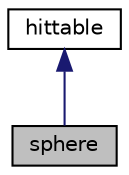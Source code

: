 digraph "sphere"
{
 // LATEX_PDF_SIZE
  edge [fontname="Helvetica",fontsize="10",labelfontname="Helvetica",labelfontsize="10"];
  node [fontname="Helvetica",fontsize="10",shape=record];
  Node1 [label="sphere",height=0.2,width=0.4,color="black", fillcolor="grey75", style="filled", fontcolor="black",tooltip="Represents a sphere object in 3D space."];
  Node2 -> Node1 [dir="back",color="midnightblue",fontsize="10",style="solid",fontname="Helvetica"];
  Node2 [label="hittable",height=0.2,width=0.4,color="black", fillcolor="white", style="filled",URL="$classhittable.html",tooltip="Abstract base class for objects that can be intersected by rays."];
}
